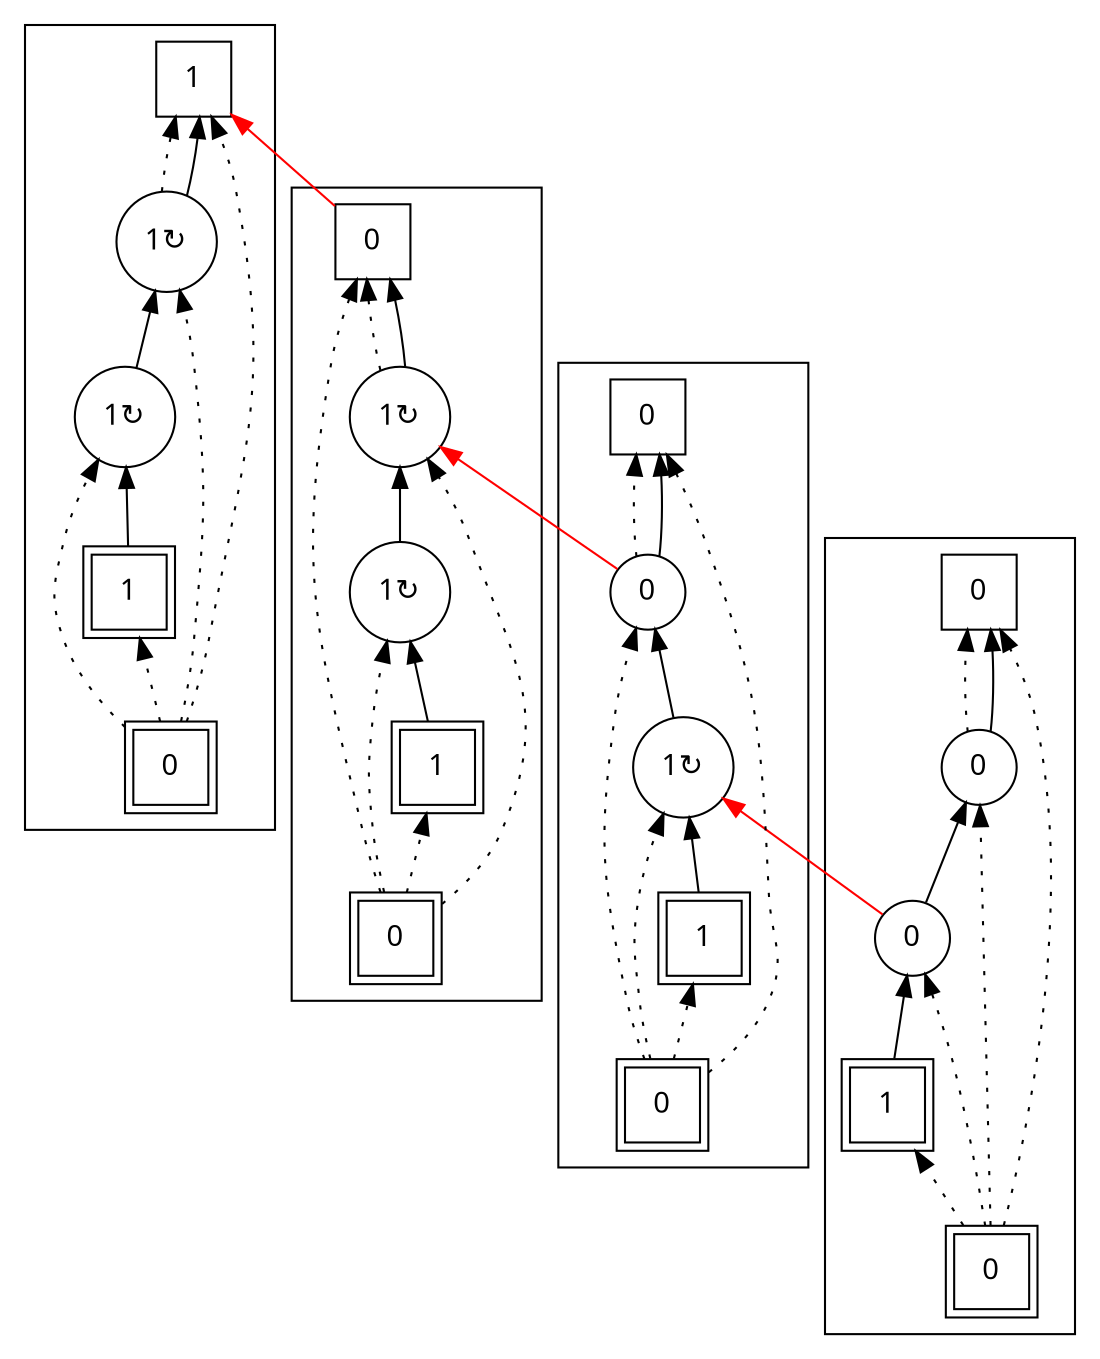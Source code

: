 digraph G {
rankdir = BT;
subgraph cluster_Player1X1XGround0X1XSausage00X1XSausage10X1XIsland0X1X {
Node [ fontname="Apple Symbols"];
Player1X1XGround0X1XSausage00X1XSausage10X1XIsland0X1X_Player[ label ="1"  shape=square peripheries=2 ];
Player1X1XGround0X1XSausage00X1XSausage10X1XIsland0X1X_Ground[ label ="0"  shape=square peripheries=2 ];
Player1X1XGround0X1XSausage00X1XSausage10X1XIsland0X1X_Sausage0[ label ="0"  shape=circle ];
Player1X1XGround0X1XSausage00X1XSausage10X1XIsland0X1X_Sausage1[ label ="0"  shape=circle ];
Player1X1XGround0X1XSausage00X1XSausage10X1XIsland0X1X_Island[ label ="0"  shape=square ];
	"Player1X1XGround0X1XSausage00X1XSausage10X1XIsland0X1X_Ground" -> "Player1X1XGround0X1XSausage00X1XSausage10X1XIsland0X1X_Player" [style=dotted];
	"Player1X1XGround0X1XSausage00X1XSausage10X1XIsland0X1X_Player" -> "Player1X1XGround0X1XSausage00X1XSausage10X1XIsland0X1X_Sausage0";
	"Player1X1XGround0X1XSausage00X1XSausage10X1XIsland0X1X_Ground" -> "Player1X1XGround0X1XSausage00X1XSausage10X1XIsland0X1X_Sausage0" [style=dotted];
	"Player1X1XGround0X1XSausage00X1XSausage10X1XIsland0X1X_Sausage0" -> "Player1X1XGround0X1XSausage00X1XSausage10X1XIsland0X1X_Sausage1";
	"Player1X1XGround0X1XSausage00X1XSausage10X1XIsland0X1X_Ground" -> "Player1X1XGround0X1XSausage00X1XSausage10X1XIsland0X1X_Sausage1" [style=dotted];
	"Player1X1XGround0X1XSausage00X1XSausage10X1XIsland0X1X_Sausage1" -> "Player1X1XGround0X1XSausage00X1XSausage10X1XIsland0X1X_Island" [style=dotted];
	"Player1X1XGround0X1XSausage00X1XSausage10X1XIsland0X1X_Sausage1" -> "Player1X1XGround0X1XSausage00X1XSausage10X1XIsland0X1X_Island";
	"Player1X1XGround0X1XSausage00X1XSausage10X1XIsland0X1X_Ground" -> "Player1X1XGround0X1XSausage00X1XSausage10X1XIsland0X1X_Island" [style=dotted];
}
subgraph cluster_Player1X1XGround0X1XSausage01X2XSausage10X1XIsland0X1X {
Node [ fontname="Apple Symbols"];
Player1X1XGround0X1XSausage01X2XSausage10X1XIsland0X1X_Player[ label ="1"  shape=square peripheries=2 ];
Player1X1XGround0X1XSausage01X2XSausage10X1XIsland0X1X_Ground[ label ="0"  shape=square peripheries=2 ];
Player1X1XGround0X1XSausage01X2XSausage10X1XIsland0X1X_Sausage0[ label ="1&#8635;"  shape=circle ];
Player1X1XGround0X1XSausage01X2XSausage10X1XIsland0X1X_Sausage1[ label ="0"  shape=circle ];
Player1X1XGround0X1XSausage01X2XSausage10X1XIsland0X1X_Island[ label ="0"  shape=square ];
	"Player1X1XGround0X1XSausage01X2XSausage10X1XIsland0X1X_Ground" -> "Player1X1XGround0X1XSausage01X2XSausage10X1XIsland0X1X_Player" [style=dotted];
	"Player1X1XGround0X1XSausage01X2XSausage10X1XIsland0X1X_Player" -> "Player1X1XGround0X1XSausage01X2XSausage10X1XIsland0X1X_Sausage0";
	"Player1X1XGround0X1XSausage01X2XSausage10X1XIsland0X1X_Ground" -> "Player1X1XGround0X1XSausage01X2XSausage10X1XIsland0X1X_Sausage0" [style=dotted];
	"Player1X1XGround0X1XSausage01X2XSausage10X1XIsland0X1X_Sausage0" -> "Player1X1XGround0X1XSausage01X2XSausage10X1XIsland0X1X_Sausage1";
	"Player1X1XGround0X1XSausage01X2XSausage10X1XIsland0X1X_Ground" -> "Player1X1XGround0X1XSausage01X2XSausage10X1XIsland0X1X_Sausage1" [style=dotted];
	"Player1X1XGround0X1XSausage01X2XSausage10X1XIsland0X1X_Sausage1" -> "Player1X1XGround0X1XSausage01X2XSausage10X1XIsland0X1X_Island" [style=dotted];
	"Player1X1XGround0X1XSausage01X2XSausage10X1XIsland0X1X_Sausage1" -> "Player1X1XGround0X1XSausage01X2XSausage10X1XIsland0X1X_Island";
	"Player1X1XGround0X1XSausage01X2XSausage10X1XIsland0X1X_Ground" -> "Player1X1XGround0X1XSausage01X2XSausage10X1XIsland0X1X_Island" [style=dotted];
}
subgraph cluster_Player1X1XGround0X1XSausage01X2XSausage11X2XIsland0X1X {
Node [ fontname="Apple Symbols"];
Player1X1XGround0X1XSausage01X2XSausage11X2XIsland0X1X_Player[ label ="1"  shape=square peripheries=2 ];
Player1X1XGround0X1XSausage01X2XSausage11X2XIsland0X1X_Ground[ label ="0"  shape=square peripheries=2 ];
Player1X1XGround0X1XSausage01X2XSausage11X2XIsland0X1X_Sausage0[ label ="1&#8635;"  shape=circle ];
Player1X1XGround0X1XSausage01X2XSausage11X2XIsland0X1X_Sausage1[ label ="1&#8635;"  shape=circle ];
Player1X1XGround0X1XSausage01X2XSausage11X2XIsland0X1X_Island[ label ="0"  shape=square ];
	"Player1X1XGround0X1XSausage01X2XSausage11X2XIsland0X1X_Ground" -> "Player1X1XGround0X1XSausage01X2XSausage11X2XIsland0X1X_Player" [style=dotted];
	"Player1X1XGround0X1XSausage01X2XSausage11X2XIsland0X1X_Player" -> "Player1X1XGround0X1XSausage01X2XSausage11X2XIsland0X1X_Sausage0";
	"Player1X1XGround0X1XSausage01X2XSausage11X2XIsland0X1X_Ground" -> "Player1X1XGround0X1XSausage01X2XSausage11X2XIsland0X1X_Sausage0" [style=dotted];
	"Player1X1XGround0X1XSausage01X2XSausage11X2XIsland0X1X_Sausage0" -> "Player1X1XGround0X1XSausage01X2XSausage11X2XIsland0X1X_Sausage1";
	"Player1X1XGround0X1XSausage01X2XSausage11X2XIsland0X1X_Ground" -> "Player1X1XGround0X1XSausage01X2XSausage11X2XIsland0X1X_Sausage1" [style=dotted];
	"Player1X1XGround0X1XSausage01X2XSausage11X2XIsland0X1X_Sausage1" -> "Player1X1XGround0X1XSausage01X2XSausage11X2XIsland0X1X_Island" [style=dotted];
	"Player1X1XGround0X1XSausage01X2XSausage11X2XIsland0X1X_Sausage1" -> "Player1X1XGround0X1XSausage01X2XSausage11X2XIsland0X1X_Island";
	"Player1X1XGround0X1XSausage01X2XSausage11X2XIsland0X1X_Ground" -> "Player1X1XGround0X1XSausage01X2XSausage11X2XIsland0X1X_Island" [style=dotted];
}
subgraph cluster_Player1X1XGround0X1XSausage01X2XSausage11X2XIsland1X1X {
Node [ fontname="Apple Symbols"];
Player1X1XGround0X1XSausage01X2XSausage11X2XIsland1X1X_Player[ label ="1"  shape=square peripheries=2 ];
Player1X1XGround0X1XSausage01X2XSausage11X2XIsland1X1X_Ground[ label ="0"  shape=square peripheries=2 ];
Player1X1XGround0X1XSausage01X2XSausage11X2XIsland1X1X_Sausage0[ label ="1&#8635;"  shape=circle ];
Player1X1XGround0X1XSausage01X2XSausage11X2XIsland1X1X_Sausage1[ label ="1&#8635;"  shape=circle ];
Player1X1XGround0X1XSausage01X2XSausage11X2XIsland1X1X_Island[ label ="1"  shape=square ];
	"Player1X1XGround0X1XSausage01X2XSausage11X2XIsland1X1X_Ground" -> "Player1X1XGround0X1XSausage01X2XSausage11X2XIsland1X1X_Player" [style=dotted];
	"Player1X1XGround0X1XSausage01X2XSausage11X2XIsland1X1X_Player" -> "Player1X1XGround0X1XSausage01X2XSausage11X2XIsland1X1X_Sausage0";
	"Player1X1XGround0X1XSausage01X2XSausage11X2XIsland1X1X_Ground" -> "Player1X1XGround0X1XSausage01X2XSausage11X2XIsland1X1X_Sausage0" [style=dotted];
	"Player1X1XGround0X1XSausage01X2XSausage11X2XIsland1X1X_Sausage0" -> "Player1X1XGround0X1XSausage01X2XSausage11X2XIsland1X1X_Sausage1";
	"Player1X1XGround0X1XSausage01X2XSausage11X2XIsland1X1X_Ground" -> "Player1X1XGround0X1XSausage01X2XSausage11X2XIsland1X1X_Sausage1" [style=dotted];
	"Player1X1XGround0X1XSausage01X2XSausage11X2XIsland1X1X_Sausage1" -> "Player1X1XGround0X1XSausage01X2XSausage11X2XIsland1X1X_Island" [style=dotted];
	"Player1X1XGround0X1XSausage01X2XSausage11X2XIsland1X1X_Sausage1" -> "Player1X1XGround0X1XSausage01X2XSausage11X2XIsland1X1X_Island";
	"Player1X1XGround0X1XSausage01X2XSausage11X2XIsland1X1X_Ground" -> "Player1X1XGround0X1XSausage01X2XSausage11X2XIsland1X1X_Island" [style=dotted];
}
	"Player1X1XGround0X1XSausage00X1XSausage10X1XIsland0X1X_Sausage0" -> "Player1X1XGround0X1XSausage01X2XSausage10X1XIsland0X1X_Sausage0" [ ltail = Player1X1XGround0X1XSausage00X1XSausage10X1XIsland0X1X_Sausage0 rtail = Player1X1XGround0X1XSausage01X2XSausage10X1XIsland0X1X_Sausage0 color=red ];
	"Player1X1XGround0X1XSausage01X2XSausage10X1XIsland0X1X_Sausage1" -> "Player1X1XGround0X1XSausage01X2XSausage11X2XIsland0X1X_Sausage1" [ ltail = Player1X1XGround0X1XSausage01X2XSausage10X1XIsland0X1X_Sausage1 rtail = Player1X1XGround0X1XSausage01X2XSausage11X2XIsland0X1X_Sausage1 color=red ];
	"Player1X1XGround0X1XSausage01X2XSausage11X2XIsland0X1X_Island" -> "Player1X1XGround0X1XSausage01X2XSausage11X2XIsland1X1X_Island" [ ltail = Player1X1XGround0X1XSausage01X2XSausage11X2XIsland0X1X_Island rtail = Player1X1XGround0X1XSausage01X2XSausage11X2XIsland1X1X_Island color=red ];
}